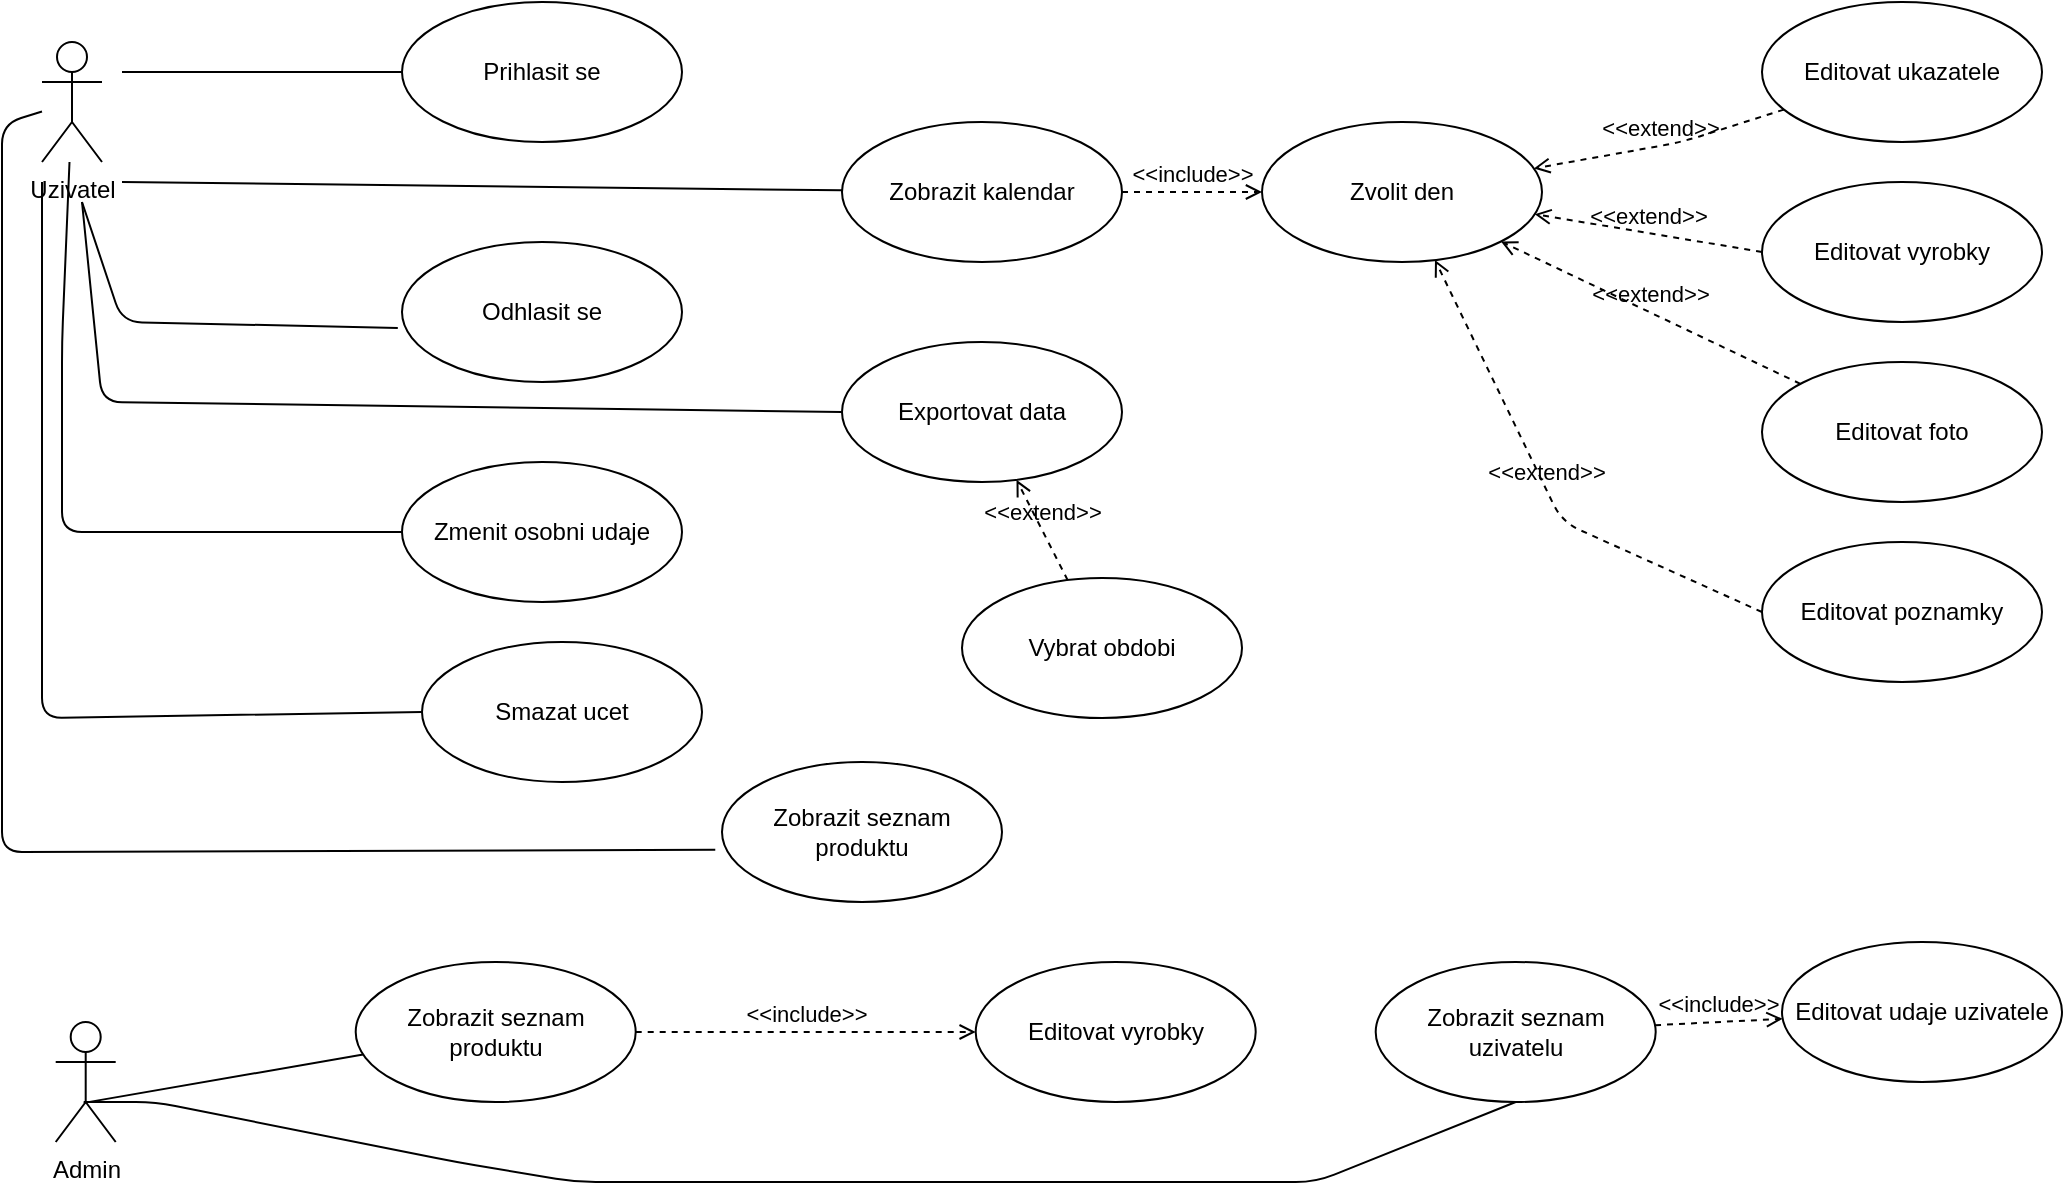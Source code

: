 <mxfile version="14.2.9" type="device"><diagram name="Page-1" id="e7e014a7-5840-1c2e-5031-d8a46d1fe8dd"><mxGraphModel dx="1221" dy="578" grid="1" gridSize="10" guides="1" tooltips="1" connect="1" arrows="1" fold="1" page="1" pageScale="1" pageWidth="1169" pageHeight="826" background="#ffffff" math="0" shadow="0"><root><mxCell id="0"/><mxCell id="1" parent="0"/><mxCell id="8dmmnLd_soZNp7edUw11-41" value="Uzivatel" style="shape=umlActor;verticalLabelPosition=bottom;verticalAlign=top;html=1;outlineConnect=0;" parent="1" vertex="1"><mxGeometry x="80" y="110" width="30" height="60" as="geometry"/></mxCell><mxCell id="8dmmnLd_soZNp7edUw11-42" value="Prihlasit se" style="ellipse;whiteSpace=wrap;html=1;" parent="1" vertex="1"><mxGeometry x="260" y="90" width="140" height="70" as="geometry"/></mxCell><mxCell id="8dmmnLd_soZNp7edUw11-43" value="Odhlasit se" style="ellipse;whiteSpace=wrap;html=1;" parent="1" vertex="1"><mxGeometry x="260" y="210" width="140" height="70" as="geometry"/></mxCell><mxCell id="8dmmnLd_soZNp7edUw11-44" value="Zmenit osobni udaje" style="ellipse;whiteSpace=wrap;html=1;" parent="1" vertex="1"><mxGeometry x="260" y="320" width="140" height="70" as="geometry"/></mxCell><mxCell id="8dmmnLd_soZNp7edUw11-45" value="" style="endArrow=none;html=1;entryX=0;entryY=0.5;entryDx=0;entryDy=0;" parent="1" target="8dmmnLd_soZNp7edUw11-42" edge="1"><mxGeometry width="50" height="50" relative="1" as="geometry"><mxPoint x="120" y="125" as="sourcePoint"/><mxPoint x="610" y="330" as="targetPoint"/></mxGeometry></mxCell><mxCell id="8dmmnLd_soZNp7edUw11-46" value="" style="endArrow=none;html=1;entryX=-0.015;entryY=0.614;entryDx=0;entryDy=0;entryPerimeter=0;" parent="1" target="8dmmnLd_soZNp7edUw11-43" edge="1"><mxGeometry width="50" height="50" relative="1" as="geometry"><mxPoint x="100" y="190" as="sourcePoint"/><mxPoint x="270" y="150" as="targetPoint"/><Array as="points"><mxPoint x="120" y="250"/></Array></mxGeometry></mxCell><mxCell id="8dmmnLd_soZNp7edUw11-47" value="" style="endArrow=none;html=1;" parent="1" source="8dmmnLd_soZNp7edUw11-41" target="8dmmnLd_soZNp7edUw11-44" edge="1"><mxGeometry width="50" height="50" relative="1" as="geometry"><mxPoint x="80" y="190" as="sourcePoint"/><mxPoint x="267.9" y="262.98" as="targetPoint"/><Array as="points"><mxPoint x="90" y="260"/><mxPoint x="90" y="355"/></Array></mxGeometry></mxCell><mxCell id="8dmmnLd_soZNp7edUw11-48" value="Smazat ucet" style="ellipse;whiteSpace=wrap;html=1;" parent="1" vertex="1"><mxGeometry x="270" y="410" width="140" height="70" as="geometry"/></mxCell><mxCell id="8dmmnLd_soZNp7edUw11-49" value="Editovat ukazatele" style="ellipse;whiteSpace=wrap;html=1;" parent="1" vertex="1"><mxGeometry x="940" y="90" width="140" height="70" as="geometry"/></mxCell><mxCell id="8dmmnLd_soZNp7edUw11-50" value="Zobrazit kalendar" style="ellipse;whiteSpace=wrap;html=1;" parent="1" vertex="1"><mxGeometry x="480" y="150" width="140" height="70" as="geometry"/></mxCell><mxCell id="8dmmnLd_soZNp7edUw11-51" value="Zvolit den" style="ellipse;whiteSpace=wrap;html=1;" parent="1" vertex="1"><mxGeometry x="690" y="150" width="140" height="70" as="geometry"/></mxCell><mxCell id="8dmmnLd_soZNp7edUw11-52" value="&amp;lt;&amp;lt;include&amp;gt;&amp;gt;" style="html=1;verticalAlign=bottom;labelBackgroundColor=none;endArrow=open;endFill=0;dashed=1;exitX=1;exitY=0.5;exitDx=0;exitDy=0;" parent="1" source="8dmmnLd_soZNp7edUw11-50" target="8dmmnLd_soZNp7edUw11-51" edge="1"><mxGeometry width="160" relative="1" as="geometry"><mxPoint x="630" y="250" as="sourcePoint"/><mxPoint x="790" y="250" as="targetPoint"/></mxGeometry></mxCell><mxCell id="8dmmnLd_soZNp7edUw11-53" value="Editovat vyrobky" style="ellipse;whiteSpace=wrap;html=1;" parent="1" vertex="1"><mxGeometry x="940" y="180" width="140" height="70" as="geometry"/></mxCell><mxCell id="8dmmnLd_soZNp7edUw11-54" value="Editovat foto" style="ellipse;whiteSpace=wrap;html=1;" parent="1" vertex="1"><mxGeometry x="940" y="270" width="140" height="70" as="geometry"/></mxCell><mxCell id="8dmmnLd_soZNp7edUw11-55" value="Editovat poznamky" style="ellipse;whiteSpace=wrap;html=1;" parent="1" vertex="1"><mxGeometry x="940" y="360" width="140" height="70" as="geometry"/></mxCell><mxCell id="8dmmnLd_soZNp7edUw11-56" value="&amp;lt;&amp;lt;extend&amp;gt;&amp;gt;" style="html=1;verticalAlign=bottom;labelBackgroundColor=none;endArrow=open;endFill=0;dashed=1;exitX=0;exitY=0.5;exitDx=0;exitDy=0;" parent="1" source="8dmmnLd_soZNp7edUw11-53" target="8dmmnLd_soZNp7edUw11-51" edge="1"><mxGeometry width="160" relative="1" as="geometry"><mxPoint x="960" y="230" as="sourcePoint"/><mxPoint x="820" y="230" as="targetPoint"/></mxGeometry></mxCell><mxCell id="8dmmnLd_soZNp7edUw11-57" value="&amp;lt;&amp;lt;extend&amp;gt;&amp;gt;" style="html=1;verticalAlign=bottom;labelBackgroundColor=none;endArrow=open;endFill=0;dashed=1;entryX=1;entryY=1;entryDx=0;entryDy=0;" parent="1" source="8dmmnLd_soZNp7edUw11-54" target="8dmmnLd_soZNp7edUw11-51" edge="1"><mxGeometry width="160" relative="1" as="geometry"><mxPoint x="950" y="320" as="sourcePoint"/><mxPoint x="810" y="320" as="targetPoint"/></mxGeometry></mxCell><mxCell id="8dmmnLd_soZNp7edUw11-58" value="&amp;lt;&amp;lt;extend&amp;gt;&amp;gt;" style="html=1;verticalAlign=bottom;labelBackgroundColor=none;endArrow=open;endFill=0;dashed=1;exitX=0;exitY=0.5;exitDx=0;exitDy=0;" parent="1" source="8dmmnLd_soZNp7edUw11-55" target="8dmmnLd_soZNp7edUw11-51" edge="1"><mxGeometry width="160" relative="1" as="geometry"><mxPoint x="940" y="424.5" as="sourcePoint"/><mxPoint x="800" y="424.5" as="targetPoint"/><Array as="points"><mxPoint x="840" y="350"/></Array></mxGeometry></mxCell><mxCell id="8dmmnLd_soZNp7edUw11-59" value="&amp;lt;&amp;lt;extend&amp;gt;&amp;gt;" style="html=1;verticalAlign=bottom;labelBackgroundColor=none;endArrow=open;endFill=0;dashed=1;" parent="1" source="8dmmnLd_soZNp7edUw11-49" target="8dmmnLd_soZNp7edUw11-51" edge="1"><mxGeometry width="160" relative="1" as="geometry"><mxPoint x="810" y="370" as="sourcePoint"/><mxPoint x="670" y="370" as="targetPoint"/><Array as="points"><mxPoint x="900" y="160"/></Array></mxGeometry></mxCell><mxCell id="8dmmnLd_soZNp7edUw11-60" value="" style="endArrow=none;html=1;" parent="1" target="8dmmnLd_soZNp7edUw11-50" edge="1"><mxGeometry width="50" height="50" relative="1" as="geometry"><mxPoint x="120" y="180" as="sourcePoint"/><mxPoint x="270" y="150" as="targetPoint"/></mxGeometry></mxCell><mxCell id="8dmmnLd_soZNp7edUw11-61" value="Exportovat data" style="ellipse;whiteSpace=wrap;html=1;" parent="1" vertex="1"><mxGeometry x="480" y="260" width="140" height="70" as="geometry"/></mxCell><mxCell id="8dmmnLd_soZNp7edUw11-62" value="" style="endArrow=none;html=1;entryX=0;entryY=0.5;entryDx=0;entryDy=0;" parent="1" target="8dmmnLd_soZNp7edUw11-61" edge="1"><mxGeometry width="50" height="50" relative="1" as="geometry"><mxPoint x="100" y="190" as="sourcePoint"/><mxPoint x="495.972" y="240.854" as="targetPoint"/><Array as="points"><mxPoint x="110" y="290"/></Array></mxGeometry></mxCell><mxCell id="8dmmnLd_soZNp7edUw11-63" value="" style="endArrow=none;html=1;entryX=0;entryY=0.5;entryDx=0;entryDy=0;" parent="1" target="8dmmnLd_soZNp7edUw11-48" edge="1"><mxGeometry width="50" height="50" relative="1" as="geometry"><mxPoint x="80" y="180" as="sourcePoint"/><mxPoint x="270" y="365" as="targetPoint"/><Array as="points"><mxPoint x="80" y="448"/></Array></mxGeometry></mxCell><mxCell id="8dmmnLd_soZNp7edUw11-64" value="Vybrat obdobi" style="ellipse;whiteSpace=wrap;html=1;" parent="1" vertex="1"><mxGeometry x="540" y="378" width="140" height="70" as="geometry"/></mxCell><mxCell id="8dmmnLd_soZNp7edUw11-65" value="&amp;lt;&amp;lt;extend&amp;gt;&amp;gt;" style="html=1;verticalAlign=bottom;labelBackgroundColor=none;endArrow=open;endFill=0;dashed=1;" parent="1" source="8dmmnLd_soZNp7edUw11-64" target="8dmmnLd_soZNp7edUw11-61" edge="1"><mxGeometry width="160" relative="1" as="geometry"><mxPoint x="500" y="360" as="sourcePoint"/><mxPoint x="660" y="360" as="targetPoint"/></mxGeometry></mxCell><mxCell id="8dmmnLd_soZNp7edUw11-68" value="Admin&lt;br&gt;" style="shape=umlActor;verticalLabelPosition=bottom;verticalAlign=top;html=1;" parent="1" vertex="1"><mxGeometry x="86.85" y="600" width="30" height="60" as="geometry"/></mxCell><mxCell id="8dmmnLd_soZNp7edUw11-71" value="Editovat vyrobky" style="ellipse;whiteSpace=wrap;html=1;" parent="1" vertex="1"><mxGeometry x="546.85" y="570" width="140" height="70" as="geometry"/></mxCell><mxCell id="8dmmnLd_soZNp7edUw11-72" value="Zobrazit seznam produktu" style="ellipse;whiteSpace=wrap;html=1;" parent="1" vertex="1"><mxGeometry x="236.85" y="570" width="140" height="70" as="geometry"/></mxCell><mxCell id="8dmmnLd_soZNp7edUw11-73" value="&amp;lt;&amp;lt;include&amp;gt;&amp;gt;" style="html=1;verticalAlign=bottom;labelBackgroundColor=none;endArrow=open;endFill=0;dashed=1;" parent="1" source="8dmmnLd_soZNp7edUw11-72" target="8dmmnLd_soZNp7edUw11-71" edge="1"><mxGeometry width="160" relative="1" as="geometry"><mxPoint x="376.85" y="584.5" as="sourcePoint"/><mxPoint x="536.85" y="584.5" as="targetPoint"/></mxGeometry></mxCell><mxCell id="8dmmnLd_soZNp7edUw11-74" value="" style="endArrow=none;html=1;exitX=0.47;exitY=0.674;exitDx=0;exitDy=0;exitPerimeter=0;" parent="1" source="8dmmnLd_soZNp7edUw11-68" target="8dmmnLd_soZNp7edUw11-72" edge="1"><mxGeometry width="50" height="50" relative="1" as="geometry"><mxPoint x="86.85" y="230" as="sourcePoint"/><mxPoint x="266.85" y="498" as="targetPoint"/><Array as="points"/></mxGeometry></mxCell><mxCell id="8dmmnLd_soZNp7edUw11-75" value="" style="endArrow=none;html=1;" parent="1" target="8dmmnLd_soZNp7edUw11-76" edge="1"><mxGeometry width="50" height="50" relative="1" as="geometry"><mxPoint x="100.85" y="640" as="sourcePoint"/><mxPoint x="246.926" y="596.626" as="targetPoint"/><Array as="points"><mxPoint x="136.85" y="640"/><mxPoint x="286.85" y="670"/><mxPoint x="346.85" y="680"/><mxPoint x="716.85" y="680"/><mxPoint x="816.85" y="640"/></Array></mxGeometry></mxCell><mxCell id="8dmmnLd_soZNp7edUw11-76" value="Zobrazit seznam uzivatelu" style="ellipse;whiteSpace=wrap;html=1;" parent="1" vertex="1"><mxGeometry x="746.85" y="570" width="140" height="70" as="geometry"/></mxCell><mxCell id="8dmmnLd_soZNp7edUw11-77" value="Editovat udaje uzivatele" style="ellipse;whiteSpace=wrap;html=1;" parent="1" vertex="1"><mxGeometry x="950" y="560" width="140" height="70" as="geometry"/></mxCell><mxCell id="8dmmnLd_soZNp7edUw11-78" value="&amp;lt;&amp;lt;include&amp;gt;&amp;gt;" style="html=1;verticalAlign=bottom;labelBackgroundColor=none;endArrow=open;endFill=0;dashed=1;" parent="1" source="8dmmnLd_soZNp7edUw11-76" target="8dmmnLd_soZNp7edUw11-77" edge="1"><mxGeometry width="160" relative="1" as="geometry"><mxPoint x="376.85" y="664.5" as="sourcePoint"/><mxPoint x="940.0" y="585.381" as="targetPoint"/></mxGeometry></mxCell><mxCell id="xii31UxM8poNdGfveOXI-1" value="Zobrazit seznam produktu" style="ellipse;whiteSpace=wrap;html=1;" vertex="1" parent="1"><mxGeometry x="420" y="470" width="140" height="70" as="geometry"/></mxCell><mxCell id="xii31UxM8poNdGfveOXI-2" value="" style="endArrow=none;html=1;entryX=-0.024;entryY=0.627;entryDx=0;entryDy=0;entryPerimeter=0;" edge="1" parent="1" source="8dmmnLd_soZNp7edUw11-41" target="xii31UxM8poNdGfveOXI-1"><mxGeometry width="50" height="50" relative="1" as="geometry"><mxPoint x="50" y="170" as="sourcePoint"/><mxPoint x="270.0" y="458" as="targetPoint"/><Array as="points"><mxPoint x="60" y="151"/><mxPoint x="60" y="340"/><mxPoint x="60" y="515"/></Array></mxGeometry></mxCell></root></mxGraphModel></diagram></mxfile>